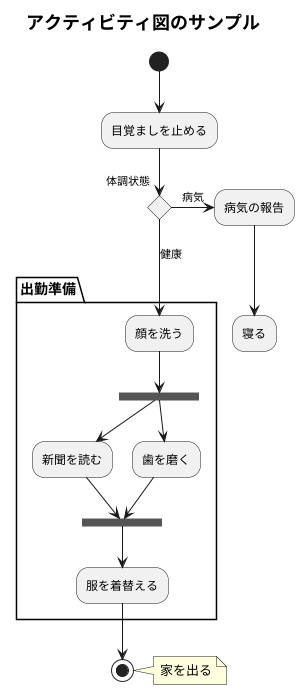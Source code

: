 ' activity diagram
@startuml{plantuml_act_sample.png}
title <size:18>アクティビティ図のサンプル</size>

(*) --> "目覚ましを止める"

if "体調状態" then
    partition "出勤準備"
        --> [健康] "顔を洗う" as wash
    end partition
else
    -> [病気] "病気の報告"
    --> "寝る"
endif

partition "出勤準備" {
    wash --> ===fork===

    ===fork=== --> "新聞を読む"
    --> ===join===

    ===fork=== --> "歯を磨く"
    --> ===join===

    ===join=== --> "服を着替える"
}
-->(*)
note right : 家を出る
@enduml

' sequence diagram
@startuml
hide footbox
participant Foo
actor Foo1
boundary Foo2

box "controller" #LightGreen
    control Foo3
    entity Foo4
    database Foo5
end box

Foo1 -> Foo2 : To boundary
Foo1 -> Foo3 : To control
Foo1 -> Foo4 : To entity
Foo1 -> Foo5 : To database
@enduml

' class diagram
@startuml
!define table(x) class x << (T,#FFAAAA) >>
!define primary_key(x) <u>x</u>
hide methods

package event #FFFFFF {
    class Base {
    }

    package trigger #FFFFFF {
        class Queue {
            #q_
            +put_q()
            +join_q()
        }
    }
    package handler #FFFFFF {
        class Thread {
            #thread_
            +start()
            +stop()
            +join()
            #thread_main()
            #is_condition()
            #run_in_condition()
        }
    }

    Base <|-- Queue
    Base <|-- Thread
}

table(geo) {
    primary_key(ix)
    longitude
    latitude
}

scale 800 width
Class01 <|-- Class02
Class03 *-- Class04
Class05 o-- Class06
Class07 .. Class08
Class09 -- Class10
Class11 <|.. Class12
Class13 --> Class14
Class15 ..> Class16
Class17 ..|> Class18
Class19 <--* Class20
@enduml

' activity diagram
@startuml

(*) --> "First Activity"
"First Activity" --> (*)

@enduml
